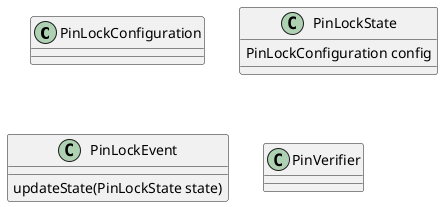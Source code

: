 @startuml
'https://plantuml.com/class-diagram

class PinLockConfiguration

class PinLockState{
PinLockConfiguration config
}

class PinLockEvent{
updateState(PinLockState state)
}

class PinVerifier

@enduml
